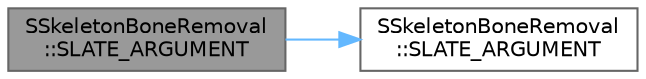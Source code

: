 digraph "SSkeletonBoneRemoval::SLATE_ARGUMENT"
{
 // INTERACTIVE_SVG=YES
 // LATEX_PDF_SIZE
  bgcolor="transparent";
  edge [fontname=Helvetica,fontsize=10,labelfontname=Helvetica,labelfontsize=10];
  node [fontname=Helvetica,fontsize=10,shape=box,height=0.2,width=0.4];
  rankdir="LR";
  Node1 [id="Node000001",label="SSkeletonBoneRemoval\l::SLATE_ARGUMENT",height=0.2,width=0.4,color="gray40", fillcolor="grey60", style="filled", fontcolor="black",tooltip="Message to display to the user."];
  Node1 -> Node2 [id="edge1_Node000001_Node000002",color="steelblue1",style="solid",tooltip=" "];
  Node2 [id="Node000002",label="SSkeletonBoneRemoval\l::SLATE_ARGUMENT",height=0.2,width=0.4,color="grey40", fillcolor="white", style="filled",URL="$d8/d5c/classSSkeletonBoneRemoval.html#aaa6e48920875bd0f01239ab51f1c1a19",tooltip="The bones to remove (for list display)"];
}
